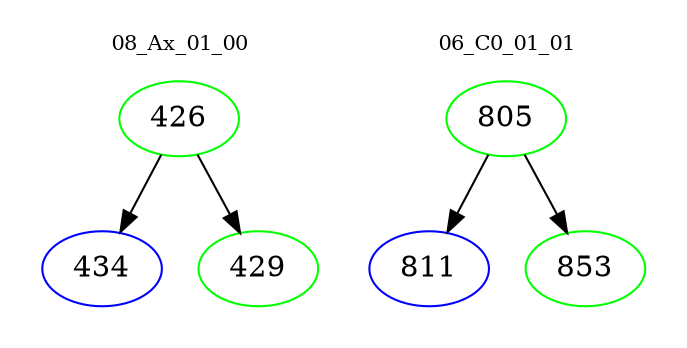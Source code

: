 digraph{
subgraph cluster_0 {
color = white
label = "08_Ax_01_00";
fontsize=10;
T0_426 [label="426", color="green"]
T0_426 -> T0_434 [color="black"]
T0_434 [label="434", color="blue"]
T0_426 -> T0_429 [color="black"]
T0_429 [label="429", color="green"]
}
subgraph cluster_1 {
color = white
label = "06_C0_01_01";
fontsize=10;
T1_805 [label="805", color="green"]
T1_805 -> T1_811 [color="black"]
T1_811 [label="811", color="blue"]
T1_805 -> T1_853 [color="black"]
T1_853 [label="853", color="green"]
}
}
